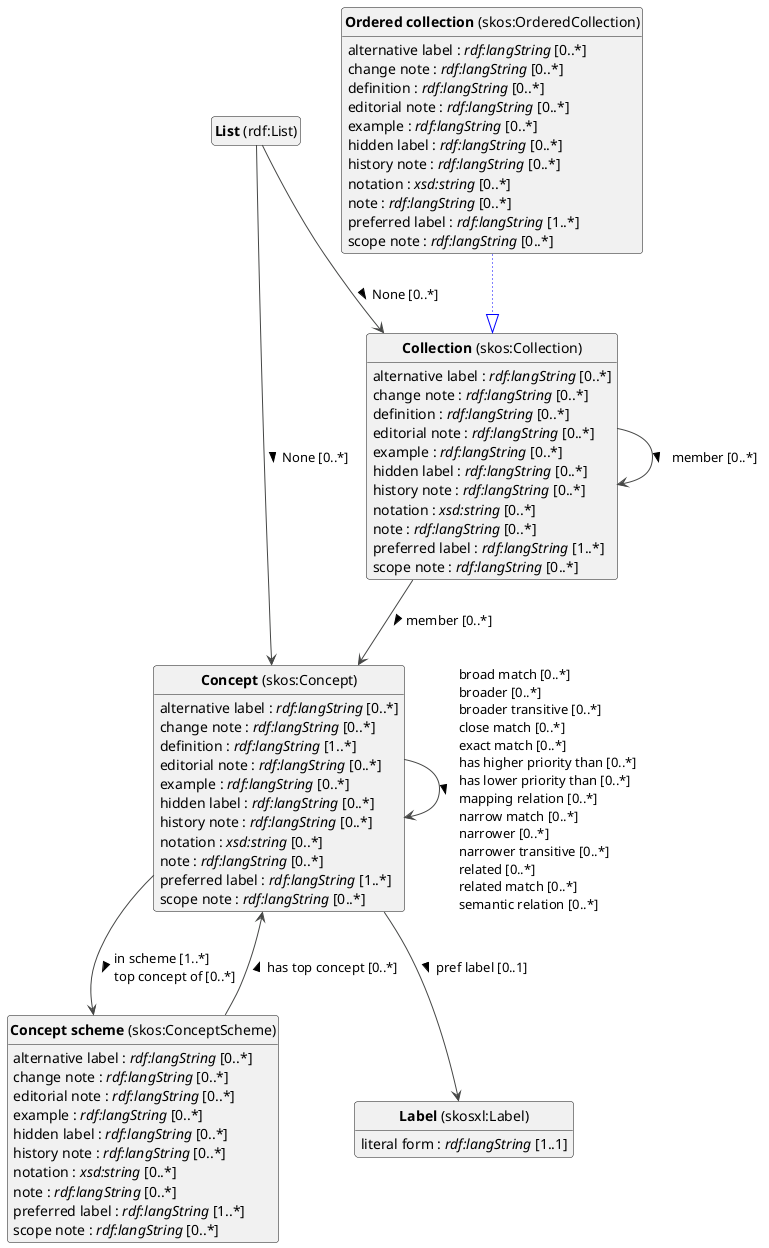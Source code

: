 @startuml
!theme vibrant
skinparam classFontSize 14
!define LIGHTORANGE
skinparam componentStyle uml2
skinparam wrapMessageWidth 1000
skinparam wrapWidth 1000
' skinparam ArrowColor #Maroon
' Remove shadows
skinparam shadowing false
'skinparam linetype polyline
skinparam ArrowMessageAlignment left
top to bottom direction


class "<b>Collection</b> (skos:Collection)" as skos_Collection [[#skos%3ACollection]]
class "<b>Concept</b> (skos:Concept)" as skos_Concept [[#skos%3AConcept]]
class "<b>Concept scheme</b> (skos:ConceptScheme)" as skos_ConceptScheme [[#skos%3AConceptScheme]]
class "<b>Label</b> (skosxl:Label)" as skosxl_Label [[#skosxl%3ALabel]]
class "<b>List</b> (rdf:List)" as rdf_List [[#rdf%3AList]]
class "<b>Ordered collection</b> (skos:OrderedCollection)" as skos_OrderedCollection [[#skos%3AOrderedCollection]]
class "<b>Collection</b> (skos:Collection)" as skos_Collection [[#skos%3ACollection]]


skos_Collection : alternative label : <i>rdf:langString</i> [0..*]
skos_Collection : change note : <i>rdf:langString</i> [0..*]
skos_Collection : definition : <i>rdf:langString</i> [0..*]
skos_Collection : editorial note : <i>rdf:langString</i> [0..*]
skos_Collection : example : <i>rdf:langString</i> [0..*]
skos_Collection : hidden label : <i>rdf:langString</i> [0..*]
skos_Collection : history note : <i>rdf:langString</i> [0..*]
skos_Collection : notation : <i>xsd:string</i> [0..*]
skos_Collection : note : <i>rdf:langString</i> [0..*]
skos_Collection : preferred label : <i>rdf:langString</i> [1..*]
skos_Collection : scope note : <i>rdf:langString</i> [0..*]

skos_Collection --> skos_Collection :member [0..*]  > 
skos_Collection --> skos_Concept :member [0..*]  > 



skos_Concept : alternative label : <i>rdf:langString</i> [0..*]
skos_Concept : change note : <i>rdf:langString</i> [0..*]
skos_Concept : definition : <i>rdf:langString</i> [1..*]
skos_Concept : editorial note : <i>rdf:langString</i> [0..*]
skos_Concept : example : <i>rdf:langString</i> [0..*]
skos_Concept : hidden label : <i>rdf:langString</i> [0..*]
skos_Concept : history note : <i>rdf:langString</i> [0..*]
skos_Concept : notation : <i>xsd:string</i> [0..*]
skos_Concept : note : <i>rdf:langString</i> [0..*]
skos_Concept : preferred label : <i>rdf:langString</i> [1..*]
skos_Concept : scope note : <i>rdf:langString</i> [0..*]

skos_Concept --> skos_Concept :broad match [0..*]  \lbroader [0..*]  \lbroader transitive [0..*]  \lclose match [0..*]  \lexact match [0..*]  \lhas higher priority than [0..*]  \lhas lower priority than [0..*]  \lmapping relation [0..*]  \lnarrow match [0..*]  \lnarrower [0..*]  \lnarrower transitive [0..*]  \lrelated [0..*]  \lrelated match [0..*]  \lsemantic relation [0..*]  > 
skos_Concept --> skos_ConceptScheme :in scheme [1..*]  \ltop concept of [0..*]  > 
skos_Concept --> skosxl_Label :pref label [0..1]  > 



skos_ConceptScheme : alternative label : <i>rdf:langString</i> [0..*]
skos_ConceptScheme : change note : <i>rdf:langString</i> [0..*]
skos_ConceptScheme : editorial note : <i>rdf:langString</i> [0..*]
skos_ConceptScheme : example : <i>rdf:langString</i> [0..*]
skos_ConceptScheme : hidden label : <i>rdf:langString</i> [0..*]
skos_ConceptScheme : history note : <i>rdf:langString</i> [0..*]
skos_ConceptScheme : notation : <i>xsd:string</i> [0..*]
skos_ConceptScheme : note : <i>rdf:langString</i> [0..*]
skos_ConceptScheme : preferred label : <i>rdf:langString</i> [1..*]
skos_ConceptScheme : scope note : <i>rdf:langString</i> [0..*]

skos_ConceptScheme --> skos_Concept :has top concept [0..*]  > 



skosxl_Label : literal form : <i>rdf:langString</i> [1..1]



rdf_List --> skos_Collection :None [0..*]  > 
rdf_List --> skos_Concept :None [0..*]  > 

skos_OrderedCollection --|> skos_Collection #blue;line.dotted;text:blue

skos_OrderedCollection : alternative label : <i>rdf:langString</i> [0..*]
skos_OrderedCollection : change note : <i>rdf:langString</i> [0..*]
skos_OrderedCollection : definition : <i>rdf:langString</i> [0..*]
skos_OrderedCollection : editorial note : <i>rdf:langString</i> [0..*]
skos_OrderedCollection : example : <i>rdf:langString</i> [0..*]
skos_OrderedCollection : hidden label : <i>rdf:langString</i> [0..*]
skos_OrderedCollection : history note : <i>rdf:langString</i> [0..*]
skos_OrderedCollection : notation : <i>xsd:string</i> [0..*]
skos_OrderedCollection : note : <i>rdf:langString</i> [0..*]
skos_OrderedCollection : preferred label : <i>rdf:langString</i> [1..*]
skos_OrderedCollection : scope note : <i>rdf:langString</i> [0..*]




hide circle
hide methods
hide empty members
@enduml



